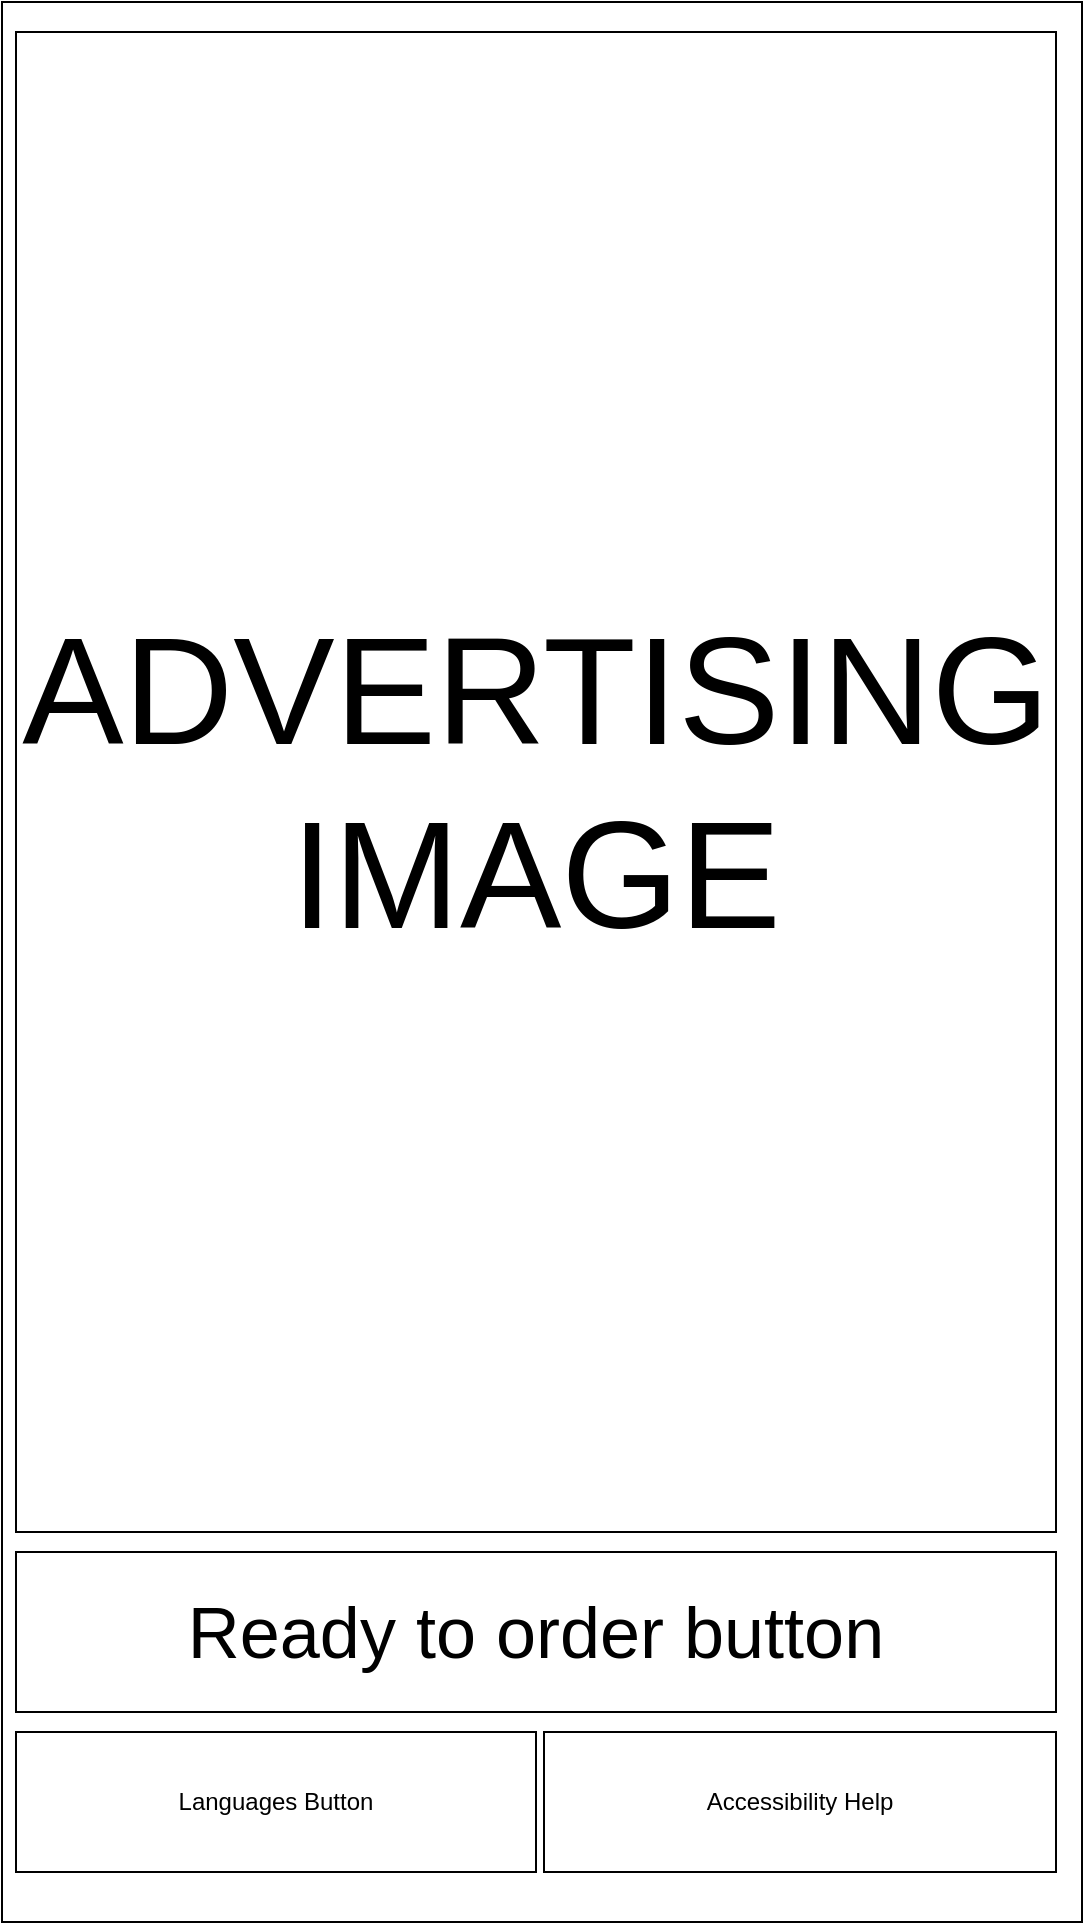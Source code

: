 <mxfile version="21.2.9" type="device">
  <diagram name="Page-1" id="wG474OFWXvd6E2WIAW7N">
    <mxGraphModel dx="2607" dy="1271" grid="1" gridSize="10" guides="1" tooltips="1" connect="1" arrows="1" fold="1" page="1" pageScale="1" pageWidth="827" pageHeight="1169" math="0" shadow="0">
      <root>
        <mxCell id="0" />
        <mxCell id="1" parent="0" />
        <mxCell id="-ID0I0zZU8n9CK_9Ssc_-2" value="" style="whiteSpace=wrap;html=1;" parent="1" vertex="1">
          <mxGeometry x="143" y="105" width="540" height="960" as="geometry" />
        </mxCell>
        <mxCell id="LG56hh-U7er9lUFyQT3B-2" value="&lt;font style=&quot;font-size: 76px;&quot;&gt;ADVERTISING IMAGE&lt;/font&gt;" style="rounded=0;whiteSpace=wrap;html=1;" vertex="1" parent="1">
          <mxGeometry x="150" y="120" width="520" height="750" as="geometry" />
        </mxCell>
        <mxCell id="LG56hh-U7er9lUFyQT3B-3" value="&lt;font style=&quot;font-size: 36px;&quot;&gt;Ready to order button&lt;/font&gt;" style="rounded=0;whiteSpace=wrap;html=1;" vertex="1" parent="1">
          <mxGeometry x="150" y="880" width="520" height="80" as="geometry" />
        </mxCell>
        <mxCell id="LG56hh-U7er9lUFyQT3B-4" value="Languages Button" style="rounded=0;whiteSpace=wrap;html=1;" vertex="1" parent="1">
          <mxGeometry x="150" y="970" width="260" height="70" as="geometry" />
        </mxCell>
        <mxCell id="LG56hh-U7er9lUFyQT3B-5" value="Accessibility Help" style="rounded=0;whiteSpace=wrap;html=1;" vertex="1" parent="1">
          <mxGeometry x="414" y="970" width="256" height="70" as="geometry" />
        </mxCell>
      </root>
    </mxGraphModel>
  </diagram>
</mxfile>
